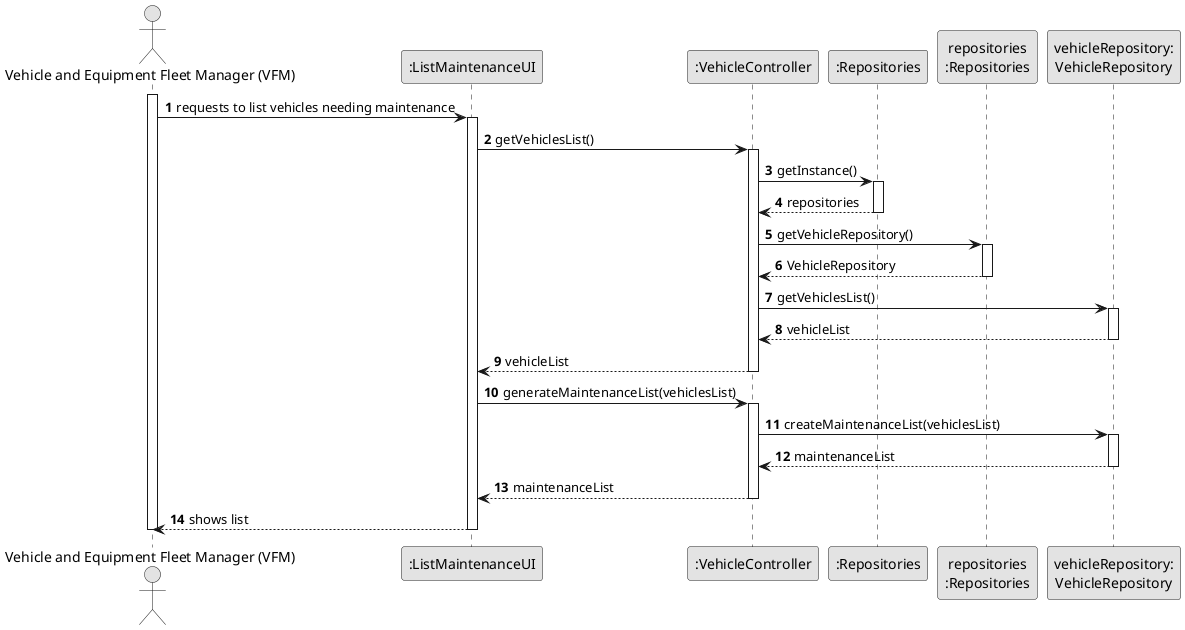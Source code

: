 @startuml
skinparam monochrome true
skinparam packageStyle rectangle
skinparam shadowing false

autonumber

'hide footbox
actor "Vehicle and Equipment Fleet Manager (VFM)" as VFM
participant ":ListMaintenanceUI" as UI
participant ":VehicleController" as CTRL
participant ":Repositories" as RepositorySingleton
participant "repositories\n:Repositories" as PLAT
participant "vehicleRepository:\nVehicleRepository" as VehicleRepository


activate VFM

    VFM -> UI :requests to list vehicles needing maintenance
    activate UI



        UI -> CTRL : getVehiclesList()
        activate CTRL

         CTRL -> RepositorySingleton : getInstance()
        activate RepositorySingleton

            RepositorySingleton --> CTRL: repositories
        deactivate RepositorySingleton

        CTRL -> PLAT : getVehicleRepository()
        activate PLAT

            PLAT --> CTRL: VehicleRepository
        deactivate PLAT


            CTRL -> VehicleRepository : getVehiclesList()
            activate VehicleRepository

                VehicleRepository --> CTRL : vehicleList
            deactivate VehicleRepository

            CTRL --> UI : vehicleList
        deactivate CTRL


        UI -> CTRL : generateMaintenanceList(vehiclesList)
        activate CTRL

            CTRL -> VehicleRepository : createMaintenanceList(vehiclesList)
            activate VehicleRepository

            VehicleRepository --> CTRL: maintenanceList
            deactivate

            CTRL --> UI : maintenanceList
        deactivate CTRL

        UI --> VFM : shows list
    deactivate UI

deactivate VFM

@enduml